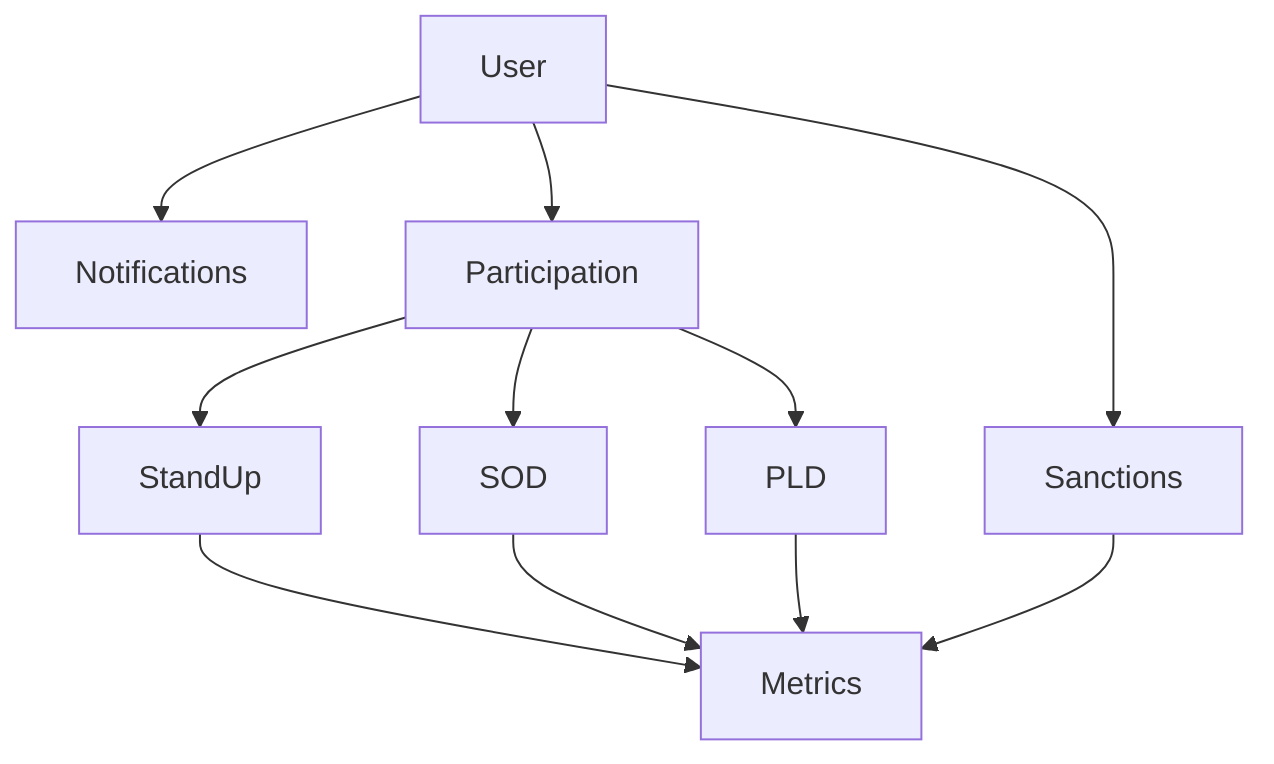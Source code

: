 graph TD
    U[User] --> N[Notifications]
    U --> P[Participation]
    U --> S[Sanctions]
    P --> R1[StandUp]
    P --> R2[SOD]
    P --> R3[PLD]
    R1 --> M[Metrics]
    R2 --> M
    R3 --> M
    S --> M